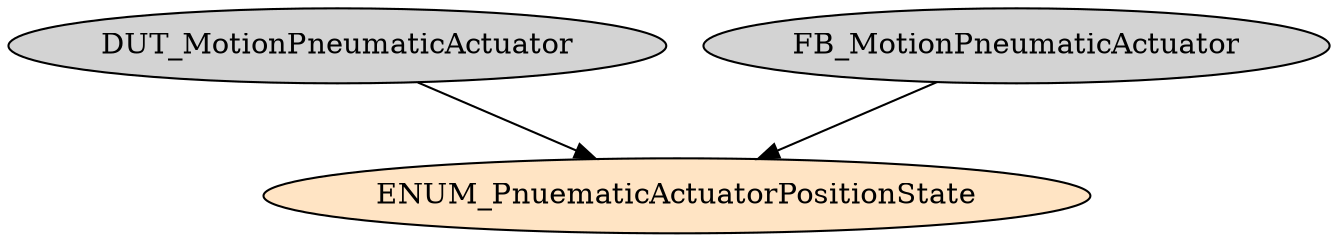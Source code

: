 digraph ENUM_PnuematicActuatorPositionState {
     node [style=filled]
    ENUM_PnuematicActuatorPositionState [fillcolor = bisque];
    DUT_MotionPneumaticActuator -> ENUM_PnuematicActuatorPositionState;
    FB_MotionPneumaticActuator -> ENUM_PnuematicActuatorPositionState;
}
